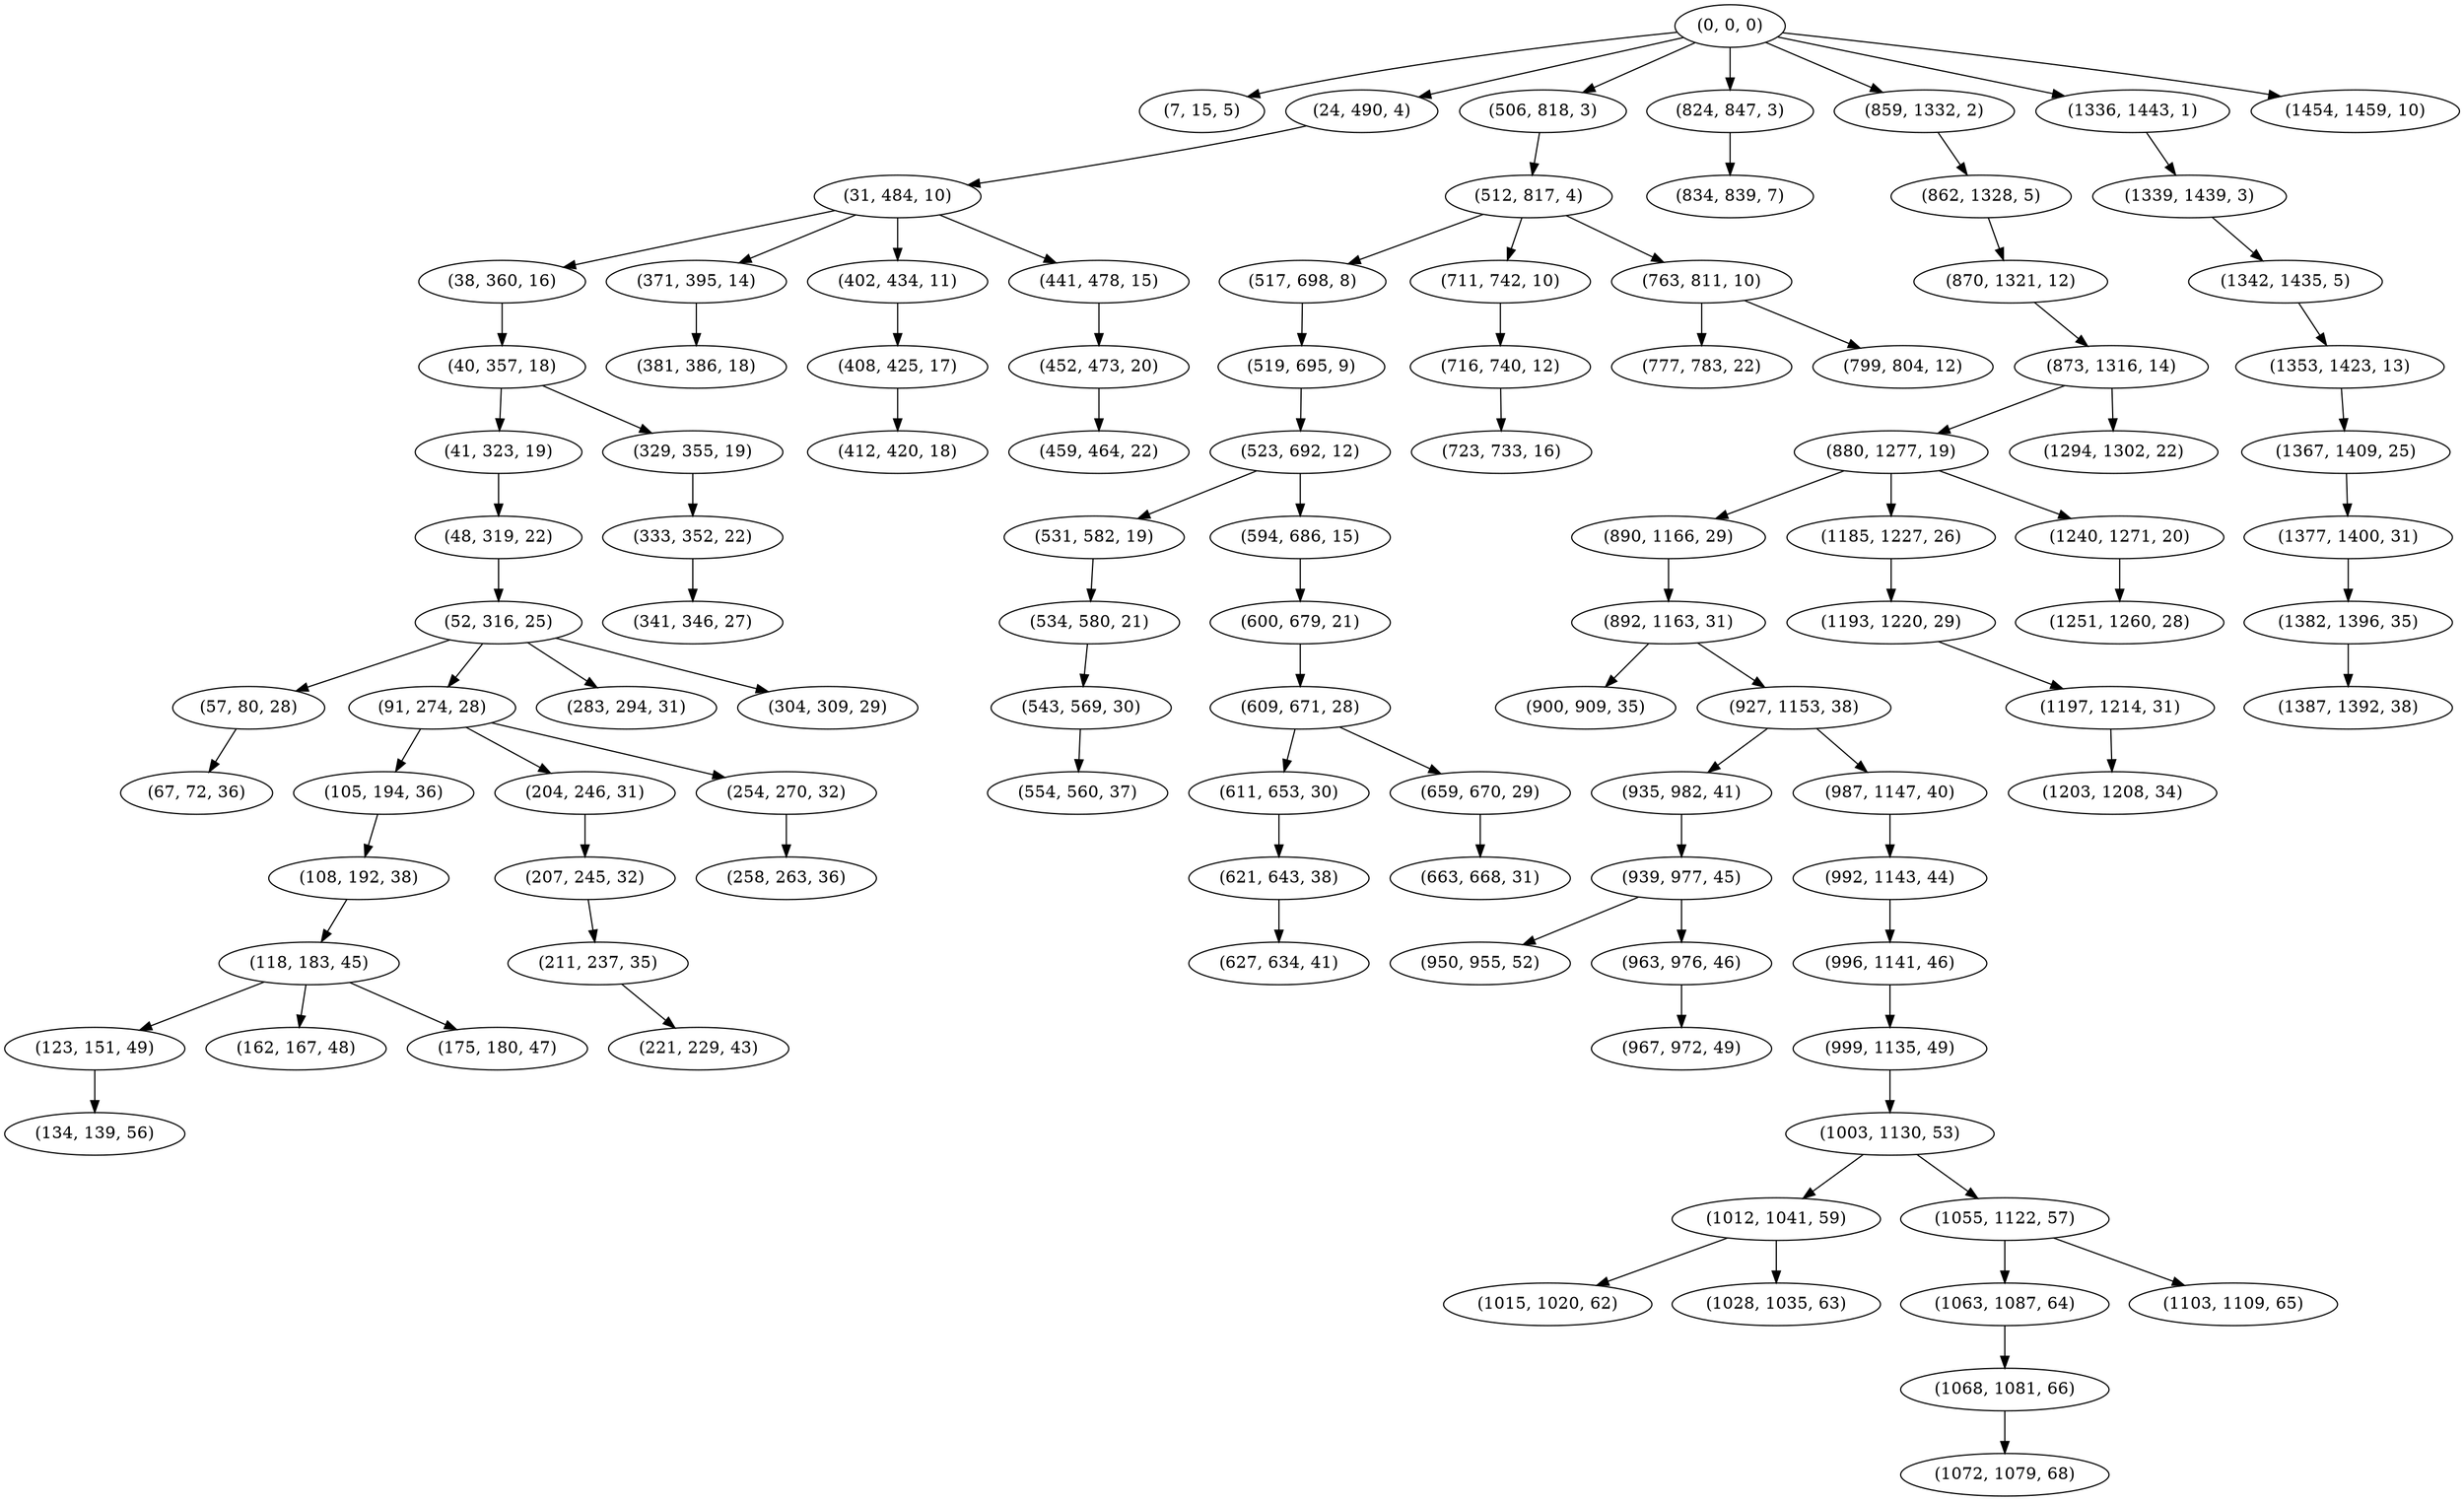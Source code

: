 digraph tree {
    "(0, 0, 0)";
    "(7, 15, 5)";
    "(24, 490, 4)";
    "(31, 484, 10)";
    "(38, 360, 16)";
    "(40, 357, 18)";
    "(41, 323, 19)";
    "(48, 319, 22)";
    "(52, 316, 25)";
    "(57, 80, 28)";
    "(67, 72, 36)";
    "(91, 274, 28)";
    "(105, 194, 36)";
    "(108, 192, 38)";
    "(118, 183, 45)";
    "(123, 151, 49)";
    "(134, 139, 56)";
    "(162, 167, 48)";
    "(175, 180, 47)";
    "(204, 246, 31)";
    "(207, 245, 32)";
    "(211, 237, 35)";
    "(221, 229, 43)";
    "(254, 270, 32)";
    "(258, 263, 36)";
    "(283, 294, 31)";
    "(304, 309, 29)";
    "(329, 355, 19)";
    "(333, 352, 22)";
    "(341, 346, 27)";
    "(371, 395, 14)";
    "(381, 386, 18)";
    "(402, 434, 11)";
    "(408, 425, 17)";
    "(412, 420, 18)";
    "(441, 478, 15)";
    "(452, 473, 20)";
    "(459, 464, 22)";
    "(506, 818, 3)";
    "(512, 817, 4)";
    "(517, 698, 8)";
    "(519, 695, 9)";
    "(523, 692, 12)";
    "(531, 582, 19)";
    "(534, 580, 21)";
    "(543, 569, 30)";
    "(554, 560, 37)";
    "(594, 686, 15)";
    "(600, 679, 21)";
    "(609, 671, 28)";
    "(611, 653, 30)";
    "(621, 643, 38)";
    "(627, 634, 41)";
    "(659, 670, 29)";
    "(663, 668, 31)";
    "(711, 742, 10)";
    "(716, 740, 12)";
    "(723, 733, 16)";
    "(763, 811, 10)";
    "(777, 783, 22)";
    "(799, 804, 12)";
    "(824, 847, 3)";
    "(834, 839, 7)";
    "(859, 1332, 2)";
    "(862, 1328, 5)";
    "(870, 1321, 12)";
    "(873, 1316, 14)";
    "(880, 1277, 19)";
    "(890, 1166, 29)";
    "(892, 1163, 31)";
    "(900, 909, 35)";
    "(927, 1153, 38)";
    "(935, 982, 41)";
    "(939, 977, 45)";
    "(950, 955, 52)";
    "(963, 976, 46)";
    "(967, 972, 49)";
    "(987, 1147, 40)";
    "(992, 1143, 44)";
    "(996, 1141, 46)";
    "(999, 1135, 49)";
    "(1003, 1130, 53)";
    "(1012, 1041, 59)";
    "(1015, 1020, 62)";
    "(1028, 1035, 63)";
    "(1055, 1122, 57)";
    "(1063, 1087, 64)";
    "(1068, 1081, 66)";
    "(1072, 1079, 68)";
    "(1103, 1109, 65)";
    "(1185, 1227, 26)";
    "(1193, 1220, 29)";
    "(1197, 1214, 31)";
    "(1203, 1208, 34)";
    "(1240, 1271, 20)";
    "(1251, 1260, 28)";
    "(1294, 1302, 22)";
    "(1336, 1443, 1)";
    "(1339, 1439, 3)";
    "(1342, 1435, 5)";
    "(1353, 1423, 13)";
    "(1367, 1409, 25)";
    "(1377, 1400, 31)";
    "(1382, 1396, 35)";
    "(1387, 1392, 38)";
    "(1454, 1459, 10)";
    "(0, 0, 0)" -> "(7, 15, 5)";
    "(0, 0, 0)" -> "(24, 490, 4)";
    "(0, 0, 0)" -> "(506, 818, 3)";
    "(0, 0, 0)" -> "(824, 847, 3)";
    "(0, 0, 0)" -> "(859, 1332, 2)";
    "(0, 0, 0)" -> "(1336, 1443, 1)";
    "(0, 0, 0)" -> "(1454, 1459, 10)";
    "(24, 490, 4)" -> "(31, 484, 10)";
    "(31, 484, 10)" -> "(38, 360, 16)";
    "(31, 484, 10)" -> "(371, 395, 14)";
    "(31, 484, 10)" -> "(402, 434, 11)";
    "(31, 484, 10)" -> "(441, 478, 15)";
    "(38, 360, 16)" -> "(40, 357, 18)";
    "(40, 357, 18)" -> "(41, 323, 19)";
    "(40, 357, 18)" -> "(329, 355, 19)";
    "(41, 323, 19)" -> "(48, 319, 22)";
    "(48, 319, 22)" -> "(52, 316, 25)";
    "(52, 316, 25)" -> "(57, 80, 28)";
    "(52, 316, 25)" -> "(91, 274, 28)";
    "(52, 316, 25)" -> "(283, 294, 31)";
    "(52, 316, 25)" -> "(304, 309, 29)";
    "(57, 80, 28)" -> "(67, 72, 36)";
    "(91, 274, 28)" -> "(105, 194, 36)";
    "(91, 274, 28)" -> "(204, 246, 31)";
    "(91, 274, 28)" -> "(254, 270, 32)";
    "(105, 194, 36)" -> "(108, 192, 38)";
    "(108, 192, 38)" -> "(118, 183, 45)";
    "(118, 183, 45)" -> "(123, 151, 49)";
    "(118, 183, 45)" -> "(162, 167, 48)";
    "(118, 183, 45)" -> "(175, 180, 47)";
    "(123, 151, 49)" -> "(134, 139, 56)";
    "(204, 246, 31)" -> "(207, 245, 32)";
    "(207, 245, 32)" -> "(211, 237, 35)";
    "(211, 237, 35)" -> "(221, 229, 43)";
    "(254, 270, 32)" -> "(258, 263, 36)";
    "(329, 355, 19)" -> "(333, 352, 22)";
    "(333, 352, 22)" -> "(341, 346, 27)";
    "(371, 395, 14)" -> "(381, 386, 18)";
    "(402, 434, 11)" -> "(408, 425, 17)";
    "(408, 425, 17)" -> "(412, 420, 18)";
    "(441, 478, 15)" -> "(452, 473, 20)";
    "(452, 473, 20)" -> "(459, 464, 22)";
    "(506, 818, 3)" -> "(512, 817, 4)";
    "(512, 817, 4)" -> "(517, 698, 8)";
    "(512, 817, 4)" -> "(711, 742, 10)";
    "(512, 817, 4)" -> "(763, 811, 10)";
    "(517, 698, 8)" -> "(519, 695, 9)";
    "(519, 695, 9)" -> "(523, 692, 12)";
    "(523, 692, 12)" -> "(531, 582, 19)";
    "(523, 692, 12)" -> "(594, 686, 15)";
    "(531, 582, 19)" -> "(534, 580, 21)";
    "(534, 580, 21)" -> "(543, 569, 30)";
    "(543, 569, 30)" -> "(554, 560, 37)";
    "(594, 686, 15)" -> "(600, 679, 21)";
    "(600, 679, 21)" -> "(609, 671, 28)";
    "(609, 671, 28)" -> "(611, 653, 30)";
    "(609, 671, 28)" -> "(659, 670, 29)";
    "(611, 653, 30)" -> "(621, 643, 38)";
    "(621, 643, 38)" -> "(627, 634, 41)";
    "(659, 670, 29)" -> "(663, 668, 31)";
    "(711, 742, 10)" -> "(716, 740, 12)";
    "(716, 740, 12)" -> "(723, 733, 16)";
    "(763, 811, 10)" -> "(777, 783, 22)";
    "(763, 811, 10)" -> "(799, 804, 12)";
    "(824, 847, 3)" -> "(834, 839, 7)";
    "(859, 1332, 2)" -> "(862, 1328, 5)";
    "(862, 1328, 5)" -> "(870, 1321, 12)";
    "(870, 1321, 12)" -> "(873, 1316, 14)";
    "(873, 1316, 14)" -> "(880, 1277, 19)";
    "(873, 1316, 14)" -> "(1294, 1302, 22)";
    "(880, 1277, 19)" -> "(890, 1166, 29)";
    "(880, 1277, 19)" -> "(1185, 1227, 26)";
    "(880, 1277, 19)" -> "(1240, 1271, 20)";
    "(890, 1166, 29)" -> "(892, 1163, 31)";
    "(892, 1163, 31)" -> "(900, 909, 35)";
    "(892, 1163, 31)" -> "(927, 1153, 38)";
    "(927, 1153, 38)" -> "(935, 982, 41)";
    "(927, 1153, 38)" -> "(987, 1147, 40)";
    "(935, 982, 41)" -> "(939, 977, 45)";
    "(939, 977, 45)" -> "(950, 955, 52)";
    "(939, 977, 45)" -> "(963, 976, 46)";
    "(963, 976, 46)" -> "(967, 972, 49)";
    "(987, 1147, 40)" -> "(992, 1143, 44)";
    "(992, 1143, 44)" -> "(996, 1141, 46)";
    "(996, 1141, 46)" -> "(999, 1135, 49)";
    "(999, 1135, 49)" -> "(1003, 1130, 53)";
    "(1003, 1130, 53)" -> "(1012, 1041, 59)";
    "(1003, 1130, 53)" -> "(1055, 1122, 57)";
    "(1012, 1041, 59)" -> "(1015, 1020, 62)";
    "(1012, 1041, 59)" -> "(1028, 1035, 63)";
    "(1055, 1122, 57)" -> "(1063, 1087, 64)";
    "(1055, 1122, 57)" -> "(1103, 1109, 65)";
    "(1063, 1087, 64)" -> "(1068, 1081, 66)";
    "(1068, 1081, 66)" -> "(1072, 1079, 68)";
    "(1185, 1227, 26)" -> "(1193, 1220, 29)";
    "(1193, 1220, 29)" -> "(1197, 1214, 31)";
    "(1197, 1214, 31)" -> "(1203, 1208, 34)";
    "(1240, 1271, 20)" -> "(1251, 1260, 28)";
    "(1336, 1443, 1)" -> "(1339, 1439, 3)";
    "(1339, 1439, 3)" -> "(1342, 1435, 5)";
    "(1342, 1435, 5)" -> "(1353, 1423, 13)";
    "(1353, 1423, 13)" -> "(1367, 1409, 25)";
    "(1367, 1409, 25)" -> "(1377, 1400, 31)";
    "(1377, 1400, 31)" -> "(1382, 1396, 35)";
    "(1382, 1396, 35)" -> "(1387, 1392, 38)";
}
